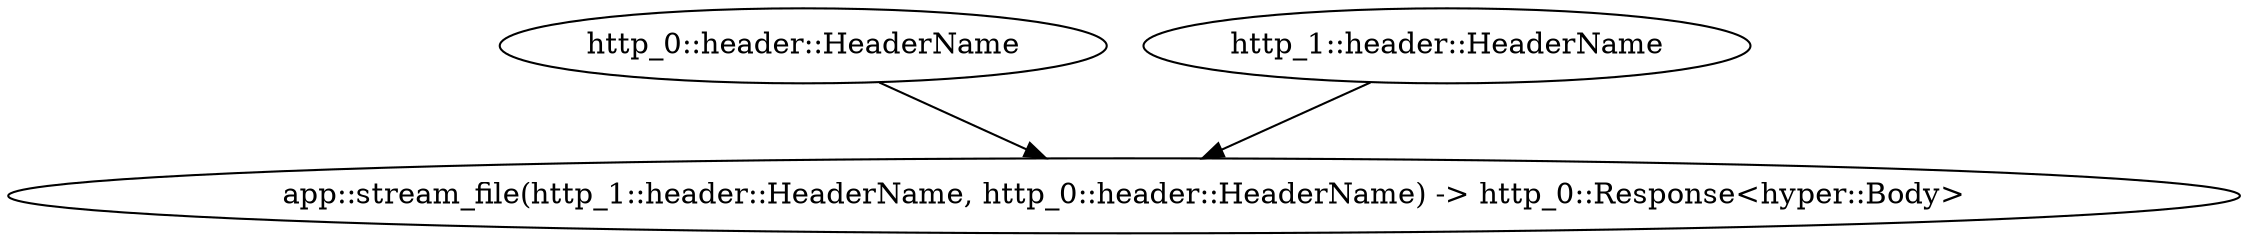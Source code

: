 digraph "/home" {
    0 [ label = "app::stream_file(http_1::header::HeaderName, http_0::header::HeaderName) -> http_0::Response<hyper::Body>"]
    1 [ label = "http_0::header::HeaderName"]
    2 [ label = "http_1::header::HeaderName"]
    1 -> 0 [ ]
    2 -> 0 [ ]
}
digraph app_state {
    0 [ label = "crate::ApplicationState() -> crate::ApplicationState"]
}